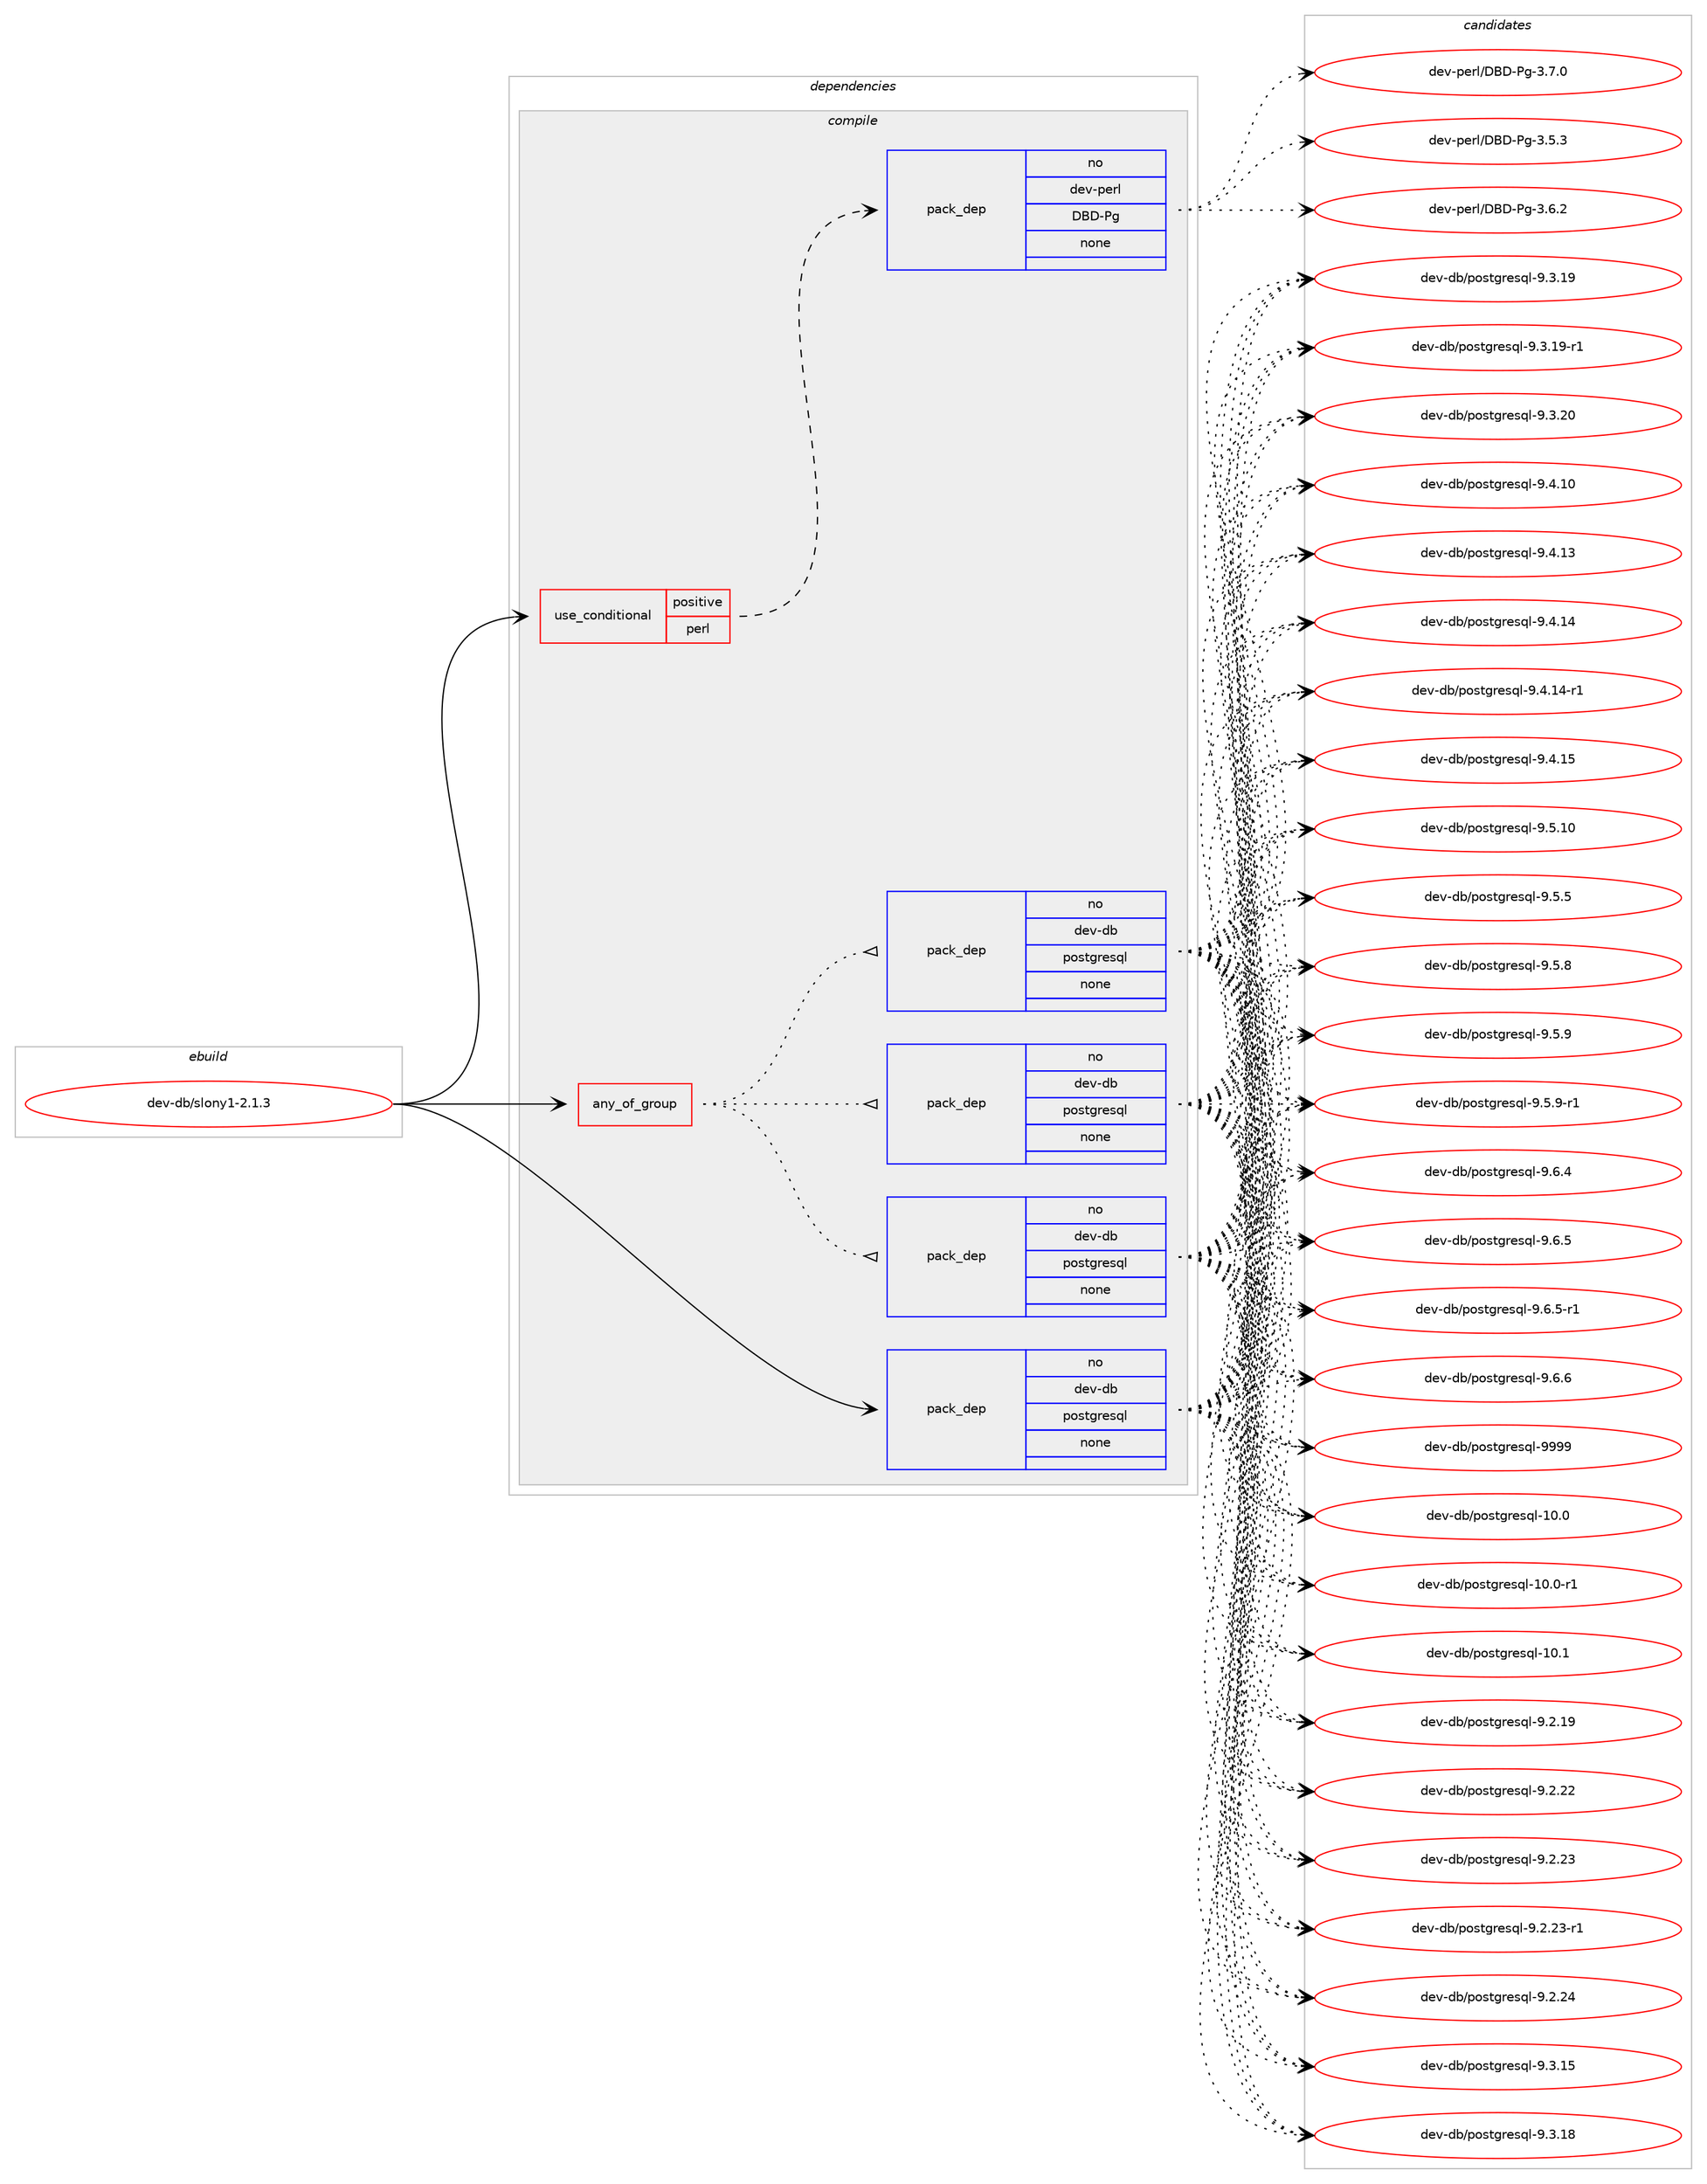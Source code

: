 digraph prolog {

# *************
# Graph options
# *************

newrank=true;
concentrate=true;
compound=true;
graph [rankdir=LR,fontname=Helvetica,fontsize=10,ranksep=1.5];#, ranksep=2.5, nodesep=0.2];
edge  [arrowhead=vee];
node  [fontname=Helvetica,fontsize=10];

# **********
# The ebuild
# **********

subgraph cluster_leftcol {
color=gray;
rank=same;
label=<<i>ebuild</i>>;
id [label="dev-db/slony1-2.1.3", color=red, width=4, href="../dev-db/slony1-2.1.3.svg"];
}

# ****************
# The dependencies
# ****************

subgraph cluster_midcol {
color=gray;
label=<<i>dependencies</i>>;
subgraph cluster_compile {
fillcolor="#eeeeee";
style=filled;
label=<<i>compile</i>>;
subgraph any1527 {
dependency70874 [label=<<TABLE BORDER="0" CELLBORDER="1" CELLSPACING="0" CELLPADDING="4"><TR><TD CELLPADDING="10">any_of_group</TD></TR></TABLE>>, shape=none, color=red];subgraph pack51956 {
dependency70875 [label=<<TABLE BORDER="0" CELLBORDER="1" CELLSPACING="0" CELLPADDING="4" WIDTH="220"><TR><TD ROWSPAN="6" CELLPADDING="30">pack_dep</TD></TR><TR><TD WIDTH="110">no</TD></TR><TR><TD>dev-db</TD></TR><TR><TD>postgresql</TD></TR><TR><TD>none</TD></TR><TR><TD></TD></TR></TABLE>>, shape=none, color=blue];
}
dependency70874:e -> dependency70875:w [weight=20,style="dotted",arrowhead="oinv"];
subgraph pack51957 {
dependency70876 [label=<<TABLE BORDER="0" CELLBORDER="1" CELLSPACING="0" CELLPADDING="4" WIDTH="220"><TR><TD ROWSPAN="6" CELLPADDING="30">pack_dep</TD></TR><TR><TD WIDTH="110">no</TD></TR><TR><TD>dev-db</TD></TR><TR><TD>postgresql</TD></TR><TR><TD>none</TD></TR><TR><TD></TD></TR></TABLE>>, shape=none, color=blue];
}
dependency70874:e -> dependency70876:w [weight=20,style="dotted",arrowhead="oinv"];
subgraph pack51958 {
dependency70877 [label=<<TABLE BORDER="0" CELLBORDER="1" CELLSPACING="0" CELLPADDING="4" WIDTH="220"><TR><TD ROWSPAN="6" CELLPADDING="30">pack_dep</TD></TR><TR><TD WIDTH="110">no</TD></TR><TR><TD>dev-db</TD></TR><TR><TD>postgresql</TD></TR><TR><TD>none</TD></TR><TR><TD></TD></TR></TABLE>>, shape=none, color=blue];
}
dependency70874:e -> dependency70877:w [weight=20,style="dotted",arrowhead="oinv"];
}
id:e -> dependency70874:w [weight=20,style="solid",arrowhead="vee"];
subgraph cond17361 {
dependency70878 [label=<<TABLE BORDER="0" CELLBORDER="1" CELLSPACING="0" CELLPADDING="4"><TR><TD ROWSPAN="3" CELLPADDING="10">use_conditional</TD></TR><TR><TD>positive</TD></TR><TR><TD>perl</TD></TR></TABLE>>, shape=none, color=red];
subgraph pack51959 {
dependency70879 [label=<<TABLE BORDER="0" CELLBORDER="1" CELLSPACING="0" CELLPADDING="4" WIDTH="220"><TR><TD ROWSPAN="6" CELLPADDING="30">pack_dep</TD></TR><TR><TD WIDTH="110">no</TD></TR><TR><TD>dev-perl</TD></TR><TR><TD>DBD-Pg</TD></TR><TR><TD>none</TD></TR><TR><TD></TD></TR></TABLE>>, shape=none, color=blue];
}
dependency70878:e -> dependency70879:w [weight=20,style="dashed",arrowhead="vee"];
}
id:e -> dependency70878:w [weight=20,style="solid",arrowhead="vee"];
subgraph pack51960 {
dependency70880 [label=<<TABLE BORDER="0" CELLBORDER="1" CELLSPACING="0" CELLPADDING="4" WIDTH="220"><TR><TD ROWSPAN="6" CELLPADDING="30">pack_dep</TD></TR><TR><TD WIDTH="110">no</TD></TR><TR><TD>dev-db</TD></TR><TR><TD>postgresql</TD></TR><TR><TD>none</TD></TR><TR><TD></TD></TR></TABLE>>, shape=none, color=blue];
}
id:e -> dependency70880:w [weight=20,style="solid",arrowhead="vee"];
}
subgraph cluster_compileandrun {
fillcolor="#eeeeee";
style=filled;
label=<<i>compile and run</i>>;
}
subgraph cluster_run {
fillcolor="#eeeeee";
style=filled;
label=<<i>run</i>>;
}
}

# **************
# The candidates
# **************

subgraph cluster_choices {
rank=same;
color=gray;
label=<<i>candidates</i>>;

subgraph choice51956 {
color=black;
nodesep=1;
choice1001011184510098471121111151161031141011151131084549484648 [label="dev-db/postgresql-10.0", color=red, width=4,href="../dev-db/postgresql-10.0.svg"];
choice10010111845100984711211111511610311410111511310845494846484511449 [label="dev-db/postgresql-10.0-r1", color=red, width=4,href="../dev-db/postgresql-10.0-r1.svg"];
choice1001011184510098471121111151161031141011151131084549484649 [label="dev-db/postgresql-10.1", color=red, width=4,href="../dev-db/postgresql-10.1.svg"];
choice10010111845100984711211111511610311410111511310845574650464957 [label="dev-db/postgresql-9.2.19", color=red, width=4,href="../dev-db/postgresql-9.2.19.svg"];
choice10010111845100984711211111511610311410111511310845574650465050 [label="dev-db/postgresql-9.2.22", color=red, width=4,href="../dev-db/postgresql-9.2.22.svg"];
choice10010111845100984711211111511610311410111511310845574650465051 [label="dev-db/postgresql-9.2.23", color=red, width=4,href="../dev-db/postgresql-9.2.23.svg"];
choice100101118451009847112111115116103114101115113108455746504650514511449 [label="dev-db/postgresql-9.2.23-r1", color=red, width=4,href="../dev-db/postgresql-9.2.23-r1.svg"];
choice10010111845100984711211111511610311410111511310845574650465052 [label="dev-db/postgresql-9.2.24", color=red, width=4,href="../dev-db/postgresql-9.2.24.svg"];
choice10010111845100984711211111511610311410111511310845574651464953 [label="dev-db/postgresql-9.3.15", color=red, width=4,href="../dev-db/postgresql-9.3.15.svg"];
choice10010111845100984711211111511610311410111511310845574651464956 [label="dev-db/postgresql-9.3.18", color=red, width=4,href="../dev-db/postgresql-9.3.18.svg"];
choice10010111845100984711211111511610311410111511310845574651464957 [label="dev-db/postgresql-9.3.19", color=red, width=4,href="../dev-db/postgresql-9.3.19.svg"];
choice100101118451009847112111115116103114101115113108455746514649574511449 [label="dev-db/postgresql-9.3.19-r1", color=red, width=4,href="../dev-db/postgresql-9.3.19-r1.svg"];
choice10010111845100984711211111511610311410111511310845574651465048 [label="dev-db/postgresql-9.3.20", color=red, width=4,href="../dev-db/postgresql-9.3.20.svg"];
choice10010111845100984711211111511610311410111511310845574652464948 [label="dev-db/postgresql-9.4.10", color=red, width=4,href="../dev-db/postgresql-9.4.10.svg"];
choice10010111845100984711211111511610311410111511310845574652464951 [label="dev-db/postgresql-9.4.13", color=red, width=4,href="../dev-db/postgresql-9.4.13.svg"];
choice10010111845100984711211111511610311410111511310845574652464952 [label="dev-db/postgresql-9.4.14", color=red, width=4,href="../dev-db/postgresql-9.4.14.svg"];
choice100101118451009847112111115116103114101115113108455746524649524511449 [label="dev-db/postgresql-9.4.14-r1", color=red, width=4,href="../dev-db/postgresql-9.4.14-r1.svg"];
choice10010111845100984711211111511610311410111511310845574652464953 [label="dev-db/postgresql-9.4.15", color=red, width=4,href="../dev-db/postgresql-9.4.15.svg"];
choice10010111845100984711211111511610311410111511310845574653464948 [label="dev-db/postgresql-9.5.10", color=red, width=4,href="../dev-db/postgresql-9.5.10.svg"];
choice100101118451009847112111115116103114101115113108455746534653 [label="dev-db/postgresql-9.5.5", color=red, width=4,href="../dev-db/postgresql-9.5.5.svg"];
choice100101118451009847112111115116103114101115113108455746534656 [label="dev-db/postgresql-9.5.8", color=red, width=4,href="../dev-db/postgresql-9.5.8.svg"];
choice100101118451009847112111115116103114101115113108455746534657 [label="dev-db/postgresql-9.5.9", color=red, width=4,href="../dev-db/postgresql-9.5.9.svg"];
choice1001011184510098471121111151161031141011151131084557465346574511449 [label="dev-db/postgresql-9.5.9-r1", color=red, width=4,href="../dev-db/postgresql-9.5.9-r1.svg"];
choice100101118451009847112111115116103114101115113108455746544652 [label="dev-db/postgresql-9.6.4", color=red, width=4,href="../dev-db/postgresql-9.6.4.svg"];
choice100101118451009847112111115116103114101115113108455746544653 [label="dev-db/postgresql-9.6.5", color=red, width=4,href="../dev-db/postgresql-9.6.5.svg"];
choice1001011184510098471121111151161031141011151131084557465446534511449 [label="dev-db/postgresql-9.6.5-r1", color=red, width=4,href="../dev-db/postgresql-9.6.5-r1.svg"];
choice100101118451009847112111115116103114101115113108455746544654 [label="dev-db/postgresql-9.6.6", color=red, width=4,href="../dev-db/postgresql-9.6.6.svg"];
choice1001011184510098471121111151161031141011151131084557575757 [label="dev-db/postgresql-9999", color=red, width=4,href="../dev-db/postgresql-9999.svg"];
dependency70875:e -> choice1001011184510098471121111151161031141011151131084549484648:w [style=dotted,weight="100"];
dependency70875:e -> choice10010111845100984711211111511610311410111511310845494846484511449:w [style=dotted,weight="100"];
dependency70875:e -> choice1001011184510098471121111151161031141011151131084549484649:w [style=dotted,weight="100"];
dependency70875:e -> choice10010111845100984711211111511610311410111511310845574650464957:w [style=dotted,weight="100"];
dependency70875:e -> choice10010111845100984711211111511610311410111511310845574650465050:w [style=dotted,weight="100"];
dependency70875:e -> choice10010111845100984711211111511610311410111511310845574650465051:w [style=dotted,weight="100"];
dependency70875:e -> choice100101118451009847112111115116103114101115113108455746504650514511449:w [style=dotted,weight="100"];
dependency70875:e -> choice10010111845100984711211111511610311410111511310845574650465052:w [style=dotted,weight="100"];
dependency70875:e -> choice10010111845100984711211111511610311410111511310845574651464953:w [style=dotted,weight="100"];
dependency70875:e -> choice10010111845100984711211111511610311410111511310845574651464956:w [style=dotted,weight="100"];
dependency70875:e -> choice10010111845100984711211111511610311410111511310845574651464957:w [style=dotted,weight="100"];
dependency70875:e -> choice100101118451009847112111115116103114101115113108455746514649574511449:w [style=dotted,weight="100"];
dependency70875:e -> choice10010111845100984711211111511610311410111511310845574651465048:w [style=dotted,weight="100"];
dependency70875:e -> choice10010111845100984711211111511610311410111511310845574652464948:w [style=dotted,weight="100"];
dependency70875:e -> choice10010111845100984711211111511610311410111511310845574652464951:w [style=dotted,weight="100"];
dependency70875:e -> choice10010111845100984711211111511610311410111511310845574652464952:w [style=dotted,weight="100"];
dependency70875:e -> choice100101118451009847112111115116103114101115113108455746524649524511449:w [style=dotted,weight="100"];
dependency70875:e -> choice10010111845100984711211111511610311410111511310845574652464953:w [style=dotted,weight="100"];
dependency70875:e -> choice10010111845100984711211111511610311410111511310845574653464948:w [style=dotted,weight="100"];
dependency70875:e -> choice100101118451009847112111115116103114101115113108455746534653:w [style=dotted,weight="100"];
dependency70875:e -> choice100101118451009847112111115116103114101115113108455746534656:w [style=dotted,weight="100"];
dependency70875:e -> choice100101118451009847112111115116103114101115113108455746534657:w [style=dotted,weight="100"];
dependency70875:e -> choice1001011184510098471121111151161031141011151131084557465346574511449:w [style=dotted,weight="100"];
dependency70875:e -> choice100101118451009847112111115116103114101115113108455746544652:w [style=dotted,weight="100"];
dependency70875:e -> choice100101118451009847112111115116103114101115113108455746544653:w [style=dotted,weight="100"];
dependency70875:e -> choice1001011184510098471121111151161031141011151131084557465446534511449:w [style=dotted,weight="100"];
dependency70875:e -> choice100101118451009847112111115116103114101115113108455746544654:w [style=dotted,weight="100"];
dependency70875:e -> choice1001011184510098471121111151161031141011151131084557575757:w [style=dotted,weight="100"];
}
subgraph choice51957 {
color=black;
nodesep=1;
choice1001011184510098471121111151161031141011151131084549484648 [label="dev-db/postgresql-10.0", color=red, width=4,href="../dev-db/postgresql-10.0.svg"];
choice10010111845100984711211111511610311410111511310845494846484511449 [label="dev-db/postgresql-10.0-r1", color=red, width=4,href="../dev-db/postgresql-10.0-r1.svg"];
choice1001011184510098471121111151161031141011151131084549484649 [label="dev-db/postgresql-10.1", color=red, width=4,href="../dev-db/postgresql-10.1.svg"];
choice10010111845100984711211111511610311410111511310845574650464957 [label="dev-db/postgresql-9.2.19", color=red, width=4,href="../dev-db/postgresql-9.2.19.svg"];
choice10010111845100984711211111511610311410111511310845574650465050 [label="dev-db/postgresql-9.2.22", color=red, width=4,href="../dev-db/postgresql-9.2.22.svg"];
choice10010111845100984711211111511610311410111511310845574650465051 [label="dev-db/postgresql-9.2.23", color=red, width=4,href="../dev-db/postgresql-9.2.23.svg"];
choice100101118451009847112111115116103114101115113108455746504650514511449 [label="dev-db/postgresql-9.2.23-r1", color=red, width=4,href="../dev-db/postgresql-9.2.23-r1.svg"];
choice10010111845100984711211111511610311410111511310845574650465052 [label="dev-db/postgresql-9.2.24", color=red, width=4,href="../dev-db/postgresql-9.2.24.svg"];
choice10010111845100984711211111511610311410111511310845574651464953 [label="dev-db/postgresql-9.3.15", color=red, width=4,href="../dev-db/postgresql-9.3.15.svg"];
choice10010111845100984711211111511610311410111511310845574651464956 [label="dev-db/postgresql-9.3.18", color=red, width=4,href="../dev-db/postgresql-9.3.18.svg"];
choice10010111845100984711211111511610311410111511310845574651464957 [label="dev-db/postgresql-9.3.19", color=red, width=4,href="../dev-db/postgresql-9.3.19.svg"];
choice100101118451009847112111115116103114101115113108455746514649574511449 [label="dev-db/postgresql-9.3.19-r1", color=red, width=4,href="../dev-db/postgresql-9.3.19-r1.svg"];
choice10010111845100984711211111511610311410111511310845574651465048 [label="dev-db/postgresql-9.3.20", color=red, width=4,href="../dev-db/postgresql-9.3.20.svg"];
choice10010111845100984711211111511610311410111511310845574652464948 [label="dev-db/postgresql-9.4.10", color=red, width=4,href="../dev-db/postgresql-9.4.10.svg"];
choice10010111845100984711211111511610311410111511310845574652464951 [label="dev-db/postgresql-9.4.13", color=red, width=4,href="../dev-db/postgresql-9.4.13.svg"];
choice10010111845100984711211111511610311410111511310845574652464952 [label="dev-db/postgresql-9.4.14", color=red, width=4,href="../dev-db/postgresql-9.4.14.svg"];
choice100101118451009847112111115116103114101115113108455746524649524511449 [label="dev-db/postgresql-9.4.14-r1", color=red, width=4,href="../dev-db/postgresql-9.4.14-r1.svg"];
choice10010111845100984711211111511610311410111511310845574652464953 [label="dev-db/postgresql-9.4.15", color=red, width=4,href="../dev-db/postgresql-9.4.15.svg"];
choice10010111845100984711211111511610311410111511310845574653464948 [label="dev-db/postgresql-9.5.10", color=red, width=4,href="../dev-db/postgresql-9.5.10.svg"];
choice100101118451009847112111115116103114101115113108455746534653 [label="dev-db/postgresql-9.5.5", color=red, width=4,href="../dev-db/postgresql-9.5.5.svg"];
choice100101118451009847112111115116103114101115113108455746534656 [label="dev-db/postgresql-9.5.8", color=red, width=4,href="../dev-db/postgresql-9.5.8.svg"];
choice100101118451009847112111115116103114101115113108455746534657 [label="dev-db/postgresql-9.5.9", color=red, width=4,href="../dev-db/postgresql-9.5.9.svg"];
choice1001011184510098471121111151161031141011151131084557465346574511449 [label="dev-db/postgresql-9.5.9-r1", color=red, width=4,href="../dev-db/postgresql-9.5.9-r1.svg"];
choice100101118451009847112111115116103114101115113108455746544652 [label="dev-db/postgresql-9.6.4", color=red, width=4,href="../dev-db/postgresql-9.6.4.svg"];
choice100101118451009847112111115116103114101115113108455746544653 [label="dev-db/postgresql-9.6.5", color=red, width=4,href="../dev-db/postgresql-9.6.5.svg"];
choice1001011184510098471121111151161031141011151131084557465446534511449 [label="dev-db/postgresql-9.6.5-r1", color=red, width=4,href="../dev-db/postgresql-9.6.5-r1.svg"];
choice100101118451009847112111115116103114101115113108455746544654 [label="dev-db/postgresql-9.6.6", color=red, width=4,href="../dev-db/postgresql-9.6.6.svg"];
choice1001011184510098471121111151161031141011151131084557575757 [label="dev-db/postgresql-9999", color=red, width=4,href="../dev-db/postgresql-9999.svg"];
dependency70876:e -> choice1001011184510098471121111151161031141011151131084549484648:w [style=dotted,weight="100"];
dependency70876:e -> choice10010111845100984711211111511610311410111511310845494846484511449:w [style=dotted,weight="100"];
dependency70876:e -> choice1001011184510098471121111151161031141011151131084549484649:w [style=dotted,weight="100"];
dependency70876:e -> choice10010111845100984711211111511610311410111511310845574650464957:w [style=dotted,weight="100"];
dependency70876:e -> choice10010111845100984711211111511610311410111511310845574650465050:w [style=dotted,weight="100"];
dependency70876:e -> choice10010111845100984711211111511610311410111511310845574650465051:w [style=dotted,weight="100"];
dependency70876:e -> choice100101118451009847112111115116103114101115113108455746504650514511449:w [style=dotted,weight="100"];
dependency70876:e -> choice10010111845100984711211111511610311410111511310845574650465052:w [style=dotted,weight="100"];
dependency70876:e -> choice10010111845100984711211111511610311410111511310845574651464953:w [style=dotted,weight="100"];
dependency70876:e -> choice10010111845100984711211111511610311410111511310845574651464956:w [style=dotted,weight="100"];
dependency70876:e -> choice10010111845100984711211111511610311410111511310845574651464957:w [style=dotted,weight="100"];
dependency70876:e -> choice100101118451009847112111115116103114101115113108455746514649574511449:w [style=dotted,weight="100"];
dependency70876:e -> choice10010111845100984711211111511610311410111511310845574651465048:w [style=dotted,weight="100"];
dependency70876:e -> choice10010111845100984711211111511610311410111511310845574652464948:w [style=dotted,weight="100"];
dependency70876:e -> choice10010111845100984711211111511610311410111511310845574652464951:w [style=dotted,weight="100"];
dependency70876:e -> choice10010111845100984711211111511610311410111511310845574652464952:w [style=dotted,weight="100"];
dependency70876:e -> choice100101118451009847112111115116103114101115113108455746524649524511449:w [style=dotted,weight="100"];
dependency70876:e -> choice10010111845100984711211111511610311410111511310845574652464953:w [style=dotted,weight="100"];
dependency70876:e -> choice10010111845100984711211111511610311410111511310845574653464948:w [style=dotted,weight="100"];
dependency70876:e -> choice100101118451009847112111115116103114101115113108455746534653:w [style=dotted,weight="100"];
dependency70876:e -> choice100101118451009847112111115116103114101115113108455746534656:w [style=dotted,weight="100"];
dependency70876:e -> choice100101118451009847112111115116103114101115113108455746534657:w [style=dotted,weight="100"];
dependency70876:e -> choice1001011184510098471121111151161031141011151131084557465346574511449:w [style=dotted,weight="100"];
dependency70876:e -> choice100101118451009847112111115116103114101115113108455746544652:w [style=dotted,weight="100"];
dependency70876:e -> choice100101118451009847112111115116103114101115113108455746544653:w [style=dotted,weight="100"];
dependency70876:e -> choice1001011184510098471121111151161031141011151131084557465446534511449:w [style=dotted,weight="100"];
dependency70876:e -> choice100101118451009847112111115116103114101115113108455746544654:w [style=dotted,weight="100"];
dependency70876:e -> choice1001011184510098471121111151161031141011151131084557575757:w [style=dotted,weight="100"];
}
subgraph choice51958 {
color=black;
nodesep=1;
choice1001011184510098471121111151161031141011151131084549484648 [label="dev-db/postgresql-10.0", color=red, width=4,href="../dev-db/postgresql-10.0.svg"];
choice10010111845100984711211111511610311410111511310845494846484511449 [label="dev-db/postgresql-10.0-r1", color=red, width=4,href="../dev-db/postgresql-10.0-r1.svg"];
choice1001011184510098471121111151161031141011151131084549484649 [label="dev-db/postgresql-10.1", color=red, width=4,href="../dev-db/postgresql-10.1.svg"];
choice10010111845100984711211111511610311410111511310845574650464957 [label="dev-db/postgresql-9.2.19", color=red, width=4,href="../dev-db/postgresql-9.2.19.svg"];
choice10010111845100984711211111511610311410111511310845574650465050 [label="dev-db/postgresql-9.2.22", color=red, width=4,href="../dev-db/postgresql-9.2.22.svg"];
choice10010111845100984711211111511610311410111511310845574650465051 [label="dev-db/postgresql-9.2.23", color=red, width=4,href="../dev-db/postgresql-9.2.23.svg"];
choice100101118451009847112111115116103114101115113108455746504650514511449 [label="dev-db/postgresql-9.2.23-r1", color=red, width=4,href="../dev-db/postgresql-9.2.23-r1.svg"];
choice10010111845100984711211111511610311410111511310845574650465052 [label="dev-db/postgresql-9.2.24", color=red, width=4,href="../dev-db/postgresql-9.2.24.svg"];
choice10010111845100984711211111511610311410111511310845574651464953 [label="dev-db/postgresql-9.3.15", color=red, width=4,href="../dev-db/postgresql-9.3.15.svg"];
choice10010111845100984711211111511610311410111511310845574651464956 [label="dev-db/postgresql-9.3.18", color=red, width=4,href="../dev-db/postgresql-9.3.18.svg"];
choice10010111845100984711211111511610311410111511310845574651464957 [label="dev-db/postgresql-9.3.19", color=red, width=4,href="../dev-db/postgresql-9.3.19.svg"];
choice100101118451009847112111115116103114101115113108455746514649574511449 [label="dev-db/postgresql-9.3.19-r1", color=red, width=4,href="../dev-db/postgresql-9.3.19-r1.svg"];
choice10010111845100984711211111511610311410111511310845574651465048 [label="dev-db/postgresql-9.3.20", color=red, width=4,href="../dev-db/postgresql-9.3.20.svg"];
choice10010111845100984711211111511610311410111511310845574652464948 [label="dev-db/postgresql-9.4.10", color=red, width=4,href="../dev-db/postgresql-9.4.10.svg"];
choice10010111845100984711211111511610311410111511310845574652464951 [label="dev-db/postgresql-9.4.13", color=red, width=4,href="../dev-db/postgresql-9.4.13.svg"];
choice10010111845100984711211111511610311410111511310845574652464952 [label="dev-db/postgresql-9.4.14", color=red, width=4,href="../dev-db/postgresql-9.4.14.svg"];
choice100101118451009847112111115116103114101115113108455746524649524511449 [label="dev-db/postgresql-9.4.14-r1", color=red, width=4,href="../dev-db/postgresql-9.4.14-r1.svg"];
choice10010111845100984711211111511610311410111511310845574652464953 [label="dev-db/postgresql-9.4.15", color=red, width=4,href="../dev-db/postgresql-9.4.15.svg"];
choice10010111845100984711211111511610311410111511310845574653464948 [label="dev-db/postgresql-9.5.10", color=red, width=4,href="../dev-db/postgresql-9.5.10.svg"];
choice100101118451009847112111115116103114101115113108455746534653 [label="dev-db/postgresql-9.5.5", color=red, width=4,href="../dev-db/postgresql-9.5.5.svg"];
choice100101118451009847112111115116103114101115113108455746534656 [label="dev-db/postgresql-9.5.8", color=red, width=4,href="../dev-db/postgresql-9.5.8.svg"];
choice100101118451009847112111115116103114101115113108455746534657 [label="dev-db/postgresql-9.5.9", color=red, width=4,href="../dev-db/postgresql-9.5.9.svg"];
choice1001011184510098471121111151161031141011151131084557465346574511449 [label="dev-db/postgresql-9.5.9-r1", color=red, width=4,href="../dev-db/postgresql-9.5.9-r1.svg"];
choice100101118451009847112111115116103114101115113108455746544652 [label="dev-db/postgresql-9.6.4", color=red, width=4,href="../dev-db/postgresql-9.6.4.svg"];
choice100101118451009847112111115116103114101115113108455746544653 [label="dev-db/postgresql-9.6.5", color=red, width=4,href="../dev-db/postgresql-9.6.5.svg"];
choice1001011184510098471121111151161031141011151131084557465446534511449 [label="dev-db/postgresql-9.6.5-r1", color=red, width=4,href="../dev-db/postgresql-9.6.5-r1.svg"];
choice100101118451009847112111115116103114101115113108455746544654 [label="dev-db/postgresql-9.6.6", color=red, width=4,href="../dev-db/postgresql-9.6.6.svg"];
choice1001011184510098471121111151161031141011151131084557575757 [label="dev-db/postgresql-9999", color=red, width=4,href="../dev-db/postgresql-9999.svg"];
dependency70877:e -> choice1001011184510098471121111151161031141011151131084549484648:w [style=dotted,weight="100"];
dependency70877:e -> choice10010111845100984711211111511610311410111511310845494846484511449:w [style=dotted,weight="100"];
dependency70877:e -> choice1001011184510098471121111151161031141011151131084549484649:w [style=dotted,weight="100"];
dependency70877:e -> choice10010111845100984711211111511610311410111511310845574650464957:w [style=dotted,weight="100"];
dependency70877:e -> choice10010111845100984711211111511610311410111511310845574650465050:w [style=dotted,weight="100"];
dependency70877:e -> choice10010111845100984711211111511610311410111511310845574650465051:w [style=dotted,weight="100"];
dependency70877:e -> choice100101118451009847112111115116103114101115113108455746504650514511449:w [style=dotted,weight="100"];
dependency70877:e -> choice10010111845100984711211111511610311410111511310845574650465052:w [style=dotted,weight="100"];
dependency70877:e -> choice10010111845100984711211111511610311410111511310845574651464953:w [style=dotted,weight="100"];
dependency70877:e -> choice10010111845100984711211111511610311410111511310845574651464956:w [style=dotted,weight="100"];
dependency70877:e -> choice10010111845100984711211111511610311410111511310845574651464957:w [style=dotted,weight="100"];
dependency70877:e -> choice100101118451009847112111115116103114101115113108455746514649574511449:w [style=dotted,weight="100"];
dependency70877:e -> choice10010111845100984711211111511610311410111511310845574651465048:w [style=dotted,weight="100"];
dependency70877:e -> choice10010111845100984711211111511610311410111511310845574652464948:w [style=dotted,weight="100"];
dependency70877:e -> choice10010111845100984711211111511610311410111511310845574652464951:w [style=dotted,weight="100"];
dependency70877:e -> choice10010111845100984711211111511610311410111511310845574652464952:w [style=dotted,weight="100"];
dependency70877:e -> choice100101118451009847112111115116103114101115113108455746524649524511449:w [style=dotted,weight="100"];
dependency70877:e -> choice10010111845100984711211111511610311410111511310845574652464953:w [style=dotted,weight="100"];
dependency70877:e -> choice10010111845100984711211111511610311410111511310845574653464948:w [style=dotted,weight="100"];
dependency70877:e -> choice100101118451009847112111115116103114101115113108455746534653:w [style=dotted,weight="100"];
dependency70877:e -> choice100101118451009847112111115116103114101115113108455746534656:w [style=dotted,weight="100"];
dependency70877:e -> choice100101118451009847112111115116103114101115113108455746534657:w [style=dotted,weight="100"];
dependency70877:e -> choice1001011184510098471121111151161031141011151131084557465346574511449:w [style=dotted,weight="100"];
dependency70877:e -> choice100101118451009847112111115116103114101115113108455746544652:w [style=dotted,weight="100"];
dependency70877:e -> choice100101118451009847112111115116103114101115113108455746544653:w [style=dotted,weight="100"];
dependency70877:e -> choice1001011184510098471121111151161031141011151131084557465446534511449:w [style=dotted,weight="100"];
dependency70877:e -> choice100101118451009847112111115116103114101115113108455746544654:w [style=dotted,weight="100"];
dependency70877:e -> choice1001011184510098471121111151161031141011151131084557575757:w [style=dotted,weight="100"];
}
subgraph choice51959 {
color=black;
nodesep=1;
choice10010111845112101114108476866684580103455146534651 [label="dev-perl/DBD-Pg-3.5.3", color=red, width=4,href="../dev-perl/DBD-Pg-3.5.3.svg"];
choice10010111845112101114108476866684580103455146544650 [label="dev-perl/DBD-Pg-3.6.2", color=red, width=4,href="../dev-perl/DBD-Pg-3.6.2.svg"];
choice10010111845112101114108476866684580103455146554648 [label="dev-perl/DBD-Pg-3.7.0", color=red, width=4,href="../dev-perl/DBD-Pg-3.7.0.svg"];
dependency70879:e -> choice10010111845112101114108476866684580103455146534651:w [style=dotted,weight="100"];
dependency70879:e -> choice10010111845112101114108476866684580103455146544650:w [style=dotted,weight="100"];
dependency70879:e -> choice10010111845112101114108476866684580103455146554648:w [style=dotted,weight="100"];
}
subgraph choice51960 {
color=black;
nodesep=1;
choice1001011184510098471121111151161031141011151131084549484648 [label="dev-db/postgresql-10.0", color=red, width=4,href="../dev-db/postgresql-10.0.svg"];
choice10010111845100984711211111511610311410111511310845494846484511449 [label="dev-db/postgresql-10.0-r1", color=red, width=4,href="../dev-db/postgresql-10.0-r1.svg"];
choice1001011184510098471121111151161031141011151131084549484649 [label="dev-db/postgresql-10.1", color=red, width=4,href="../dev-db/postgresql-10.1.svg"];
choice10010111845100984711211111511610311410111511310845574650464957 [label="dev-db/postgresql-9.2.19", color=red, width=4,href="../dev-db/postgresql-9.2.19.svg"];
choice10010111845100984711211111511610311410111511310845574650465050 [label="dev-db/postgresql-9.2.22", color=red, width=4,href="../dev-db/postgresql-9.2.22.svg"];
choice10010111845100984711211111511610311410111511310845574650465051 [label="dev-db/postgresql-9.2.23", color=red, width=4,href="../dev-db/postgresql-9.2.23.svg"];
choice100101118451009847112111115116103114101115113108455746504650514511449 [label="dev-db/postgresql-9.2.23-r1", color=red, width=4,href="../dev-db/postgresql-9.2.23-r1.svg"];
choice10010111845100984711211111511610311410111511310845574650465052 [label="dev-db/postgresql-9.2.24", color=red, width=4,href="../dev-db/postgresql-9.2.24.svg"];
choice10010111845100984711211111511610311410111511310845574651464953 [label="dev-db/postgresql-9.3.15", color=red, width=4,href="../dev-db/postgresql-9.3.15.svg"];
choice10010111845100984711211111511610311410111511310845574651464956 [label="dev-db/postgresql-9.3.18", color=red, width=4,href="../dev-db/postgresql-9.3.18.svg"];
choice10010111845100984711211111511610311410111511310845574651464957 [label="dev-db/postgresql-9.3.19", color=red, width=4,href="../dev-db/postgresql-9.3.19.svg"];
choice100101118451009847112111115116103114101115113108455746514649574511449 [label="dev-db/postgresql-9.3.19-r1", color=red, width=4,href="../dev-db/postgresql-9.3.19-r1.svg"];
choice10010111845100984711211111511610311410111511310845574651465048 [label="dev-db/postgresql-9.3.20", color=red, width=4,href="../dev-db/postgresql-9.3.20.svg"];
choice10010111845100984711211111511610311410111511310845574652464948 [label="dev-db/postgresql-9.4.10", color=red, width=4,href="../dev-db/postgresql-9.4.10.svg"];
choice10010111845100984711211111511610311410111511310845574652464951 [label="dev-db/postgresql-9.4.13", color=red, width=4,href="../dev-db/postgresql-9.4.13.svg"];
choice10010111845100984711211111511610311410111511310845574652464952 [label="dev-db/postgresql-9.4.14", color=red, width=4,href="../dev-db/postgresql-9.4.14.svg"];
choice100101118451009847112111115116103114101115113108455746524649524511449 [label="dev-db/postgresql-9.4.14-r1", color=red, width=4,href="../dev-db/postgresql-9.4.14-r1.svg"];
choice10010111845100984711211111511610311410111511310845574652464953 [label="dev-db/postgresql-9.4.15", color=red, width=4,href="../dev-db/postgresql-9.4.15.svg"];
choice10010111845100984711211111511610311410111511310845574653464948 [label="dev-db/postgresql-9.5.10", color=red, width=4,href="../dev-db/postgresql-9.5.10.svg"];
choice100101118451009847112111115116103114101115113108455746534653 [label="dev-db/postgresql-9.5.5", color=red, width=4,href="../dev-db/postgresql-9.5.5.svg"];
choice100101118451009847112111115116103114101115113108455746534656 [label="dev-db/postgresql-9.5.8", color=red, width=4,href="../dev-db/postgresql-9.5.8.svg"];
choice100101118451009847112111115116103114101115113108455746534657 [label="dev-db/postgresql-9.5.9", color=red, width=4,href="../dev-db/postgresql-9.5.9.svg"];
choice1001011184510098471121111151161031141011151131084557465346574511449 [label="dev-db/postgresql-9.5.9-r1", color=red, width=4,href="../dev-db/postgresql-9.5.9-r1.svg"];
choice100101118451009847112111115116103114101115113108455746544652 [label="dev-db/postgresql-9.6.4", color=red, width=4,href="../dev-db/postgresql-9.6.4.svg"];
choice100101118451009847112111115116103114101115113108455746544653 [label="dev-db/postgresql-9.6.5", color=red, width=4,href="../dev-db/postgresql-9.6.5.svg"];
choice1001011184510098471121111151161031141011151131084557465446534511449 [label="dev-db/postgresql-9.6.5-r1", color=red, width=4,href="../dev-db/postgresql-9.6.5-r1.svg"];
choice100101118451009847112111115116103114101115113108455746544654 [label="dev-db/postgresql-9.6.6", color=red, width=4,href="../dev-db/postgresql-9.6.6.svg"];
choice1001011184510098471121111151161031141011151131084557575757 [label="dev-db/postgresql-9999", color=red, width=4,href="../dev-db/postgresql-9999.svg"];
dependency70880:e -> choice1001011184510098471121111151161031141011151131084549484648:w [style=dotted,weight="100"];
dependency70880:e -> choice10010111845100984711211111511610311410111511310845494846484511449:w [style=dotted,weight="100"];
dependency70880:e -> choice1001011184510098471121111151161031141011151131084549484649:w [style=dotted,weight="100"];
dependency70880:e -> choice10010111845100984711211111511610311410111511310845574650464957:w [style=dotted,weight="100"];
dependency70880:e -> choice10010111845100984711211111511610311410111511310845574650465050:w [style=dotted,weight="100"];
dependency70880:e -> choice10010111845100984711211111511610311410111511310845574650465051:w [style=dotted,weight="100"];
dependency70880:e -> choice100101118451009847112111115116103114101115113108455746504650514511449:w [style=dotted,weight="100"];
dependency70880:e -> choice10010111845100984711211111511610311410111511310845574650465052:w [style=dotted,weight="100"];
dependency70880:e -> choice10010111845100984711211111511610311410111511310845574651464953:w [style=dotted,weight="100"];
dependency70880:e -> choice10010111845100984711211111511610311410111511310845574651464956:w [style=dotted,weight="100"];
dependency70880:e -> choice10010111845100984711211111511610311410111511310845574651464957:w [style=dotted,weight="100"];
dependency70880:e -> choice100101118451009847112111115116103114101115113108455746514649574511449:w [style=dotted,weight="100"];
dependency70880:e -> choice10010111845100984711211111511610311410111511310845574651465048:w [style=dotted,weight="100"];
dependency70880:e -> choice10010111845100984711211111511610311410111511310845574652464948:w [style=dotted,weight="100"];
dependency70880:e -> choice10010111845100984711211111511610311410111511310845574652464951:w [style=dotted,weight="100"];
dependency70880:e -> choice10010111845100984711211111511610311410111511310845574652464952:w [style=dotted,weight="100"];
dependency70880:e -> choice100101118451009847112111115116103114101115113108455746524649524511449:w [style=dotted,weight="100"];
dependency70880:e -> choice10010111845100984711211111511610311410111511310845574652464953:w [style=dotted,weight="100"];
dependency70880:e -> choice10010111845100984711211111511610311410111511310845574653464948:w [style=dotted,weight="100"];
dependency70880:e -> choice100101118451009847112111115116103114101115113108455746534653:w [style=dotted,weight="100"];
dependency70880:e -> choice100101118451009847112111115116103114101115113108455746534656:w [style=dotted,weight="100"];
dependency70880:e -> choice100101118451009847112111115116103114101115113108455746534657:w [style=dotted,weight="100"];
dependency70880:e -> choice1001011184510098471121111151161031141011151131084557465346574511449:w [style=dotted,weight="100"];
dependency70880:e -> choice100101118451009847112111115116103114101115113108455746544652:w [style=dotted,weight="100"];
dependency70880:e -> choice100101118451009847112111115116103114101115113108455746544653:w [style=dotted,weight="100"];
dependency70880:e -> choice1001011184510098471121111151161031141011151131084557465446534511449:w [style=dotted,weight="100"];
dependency70880:e -> choice100101118451009847112111115116103114101115113108455746544654:w [style=dotted,weight="100"];
dependency70880:e -> choice1001011184510098471121111151161031141011151131084557575757:w [style=dotted,weight="100"];
}
}

}
